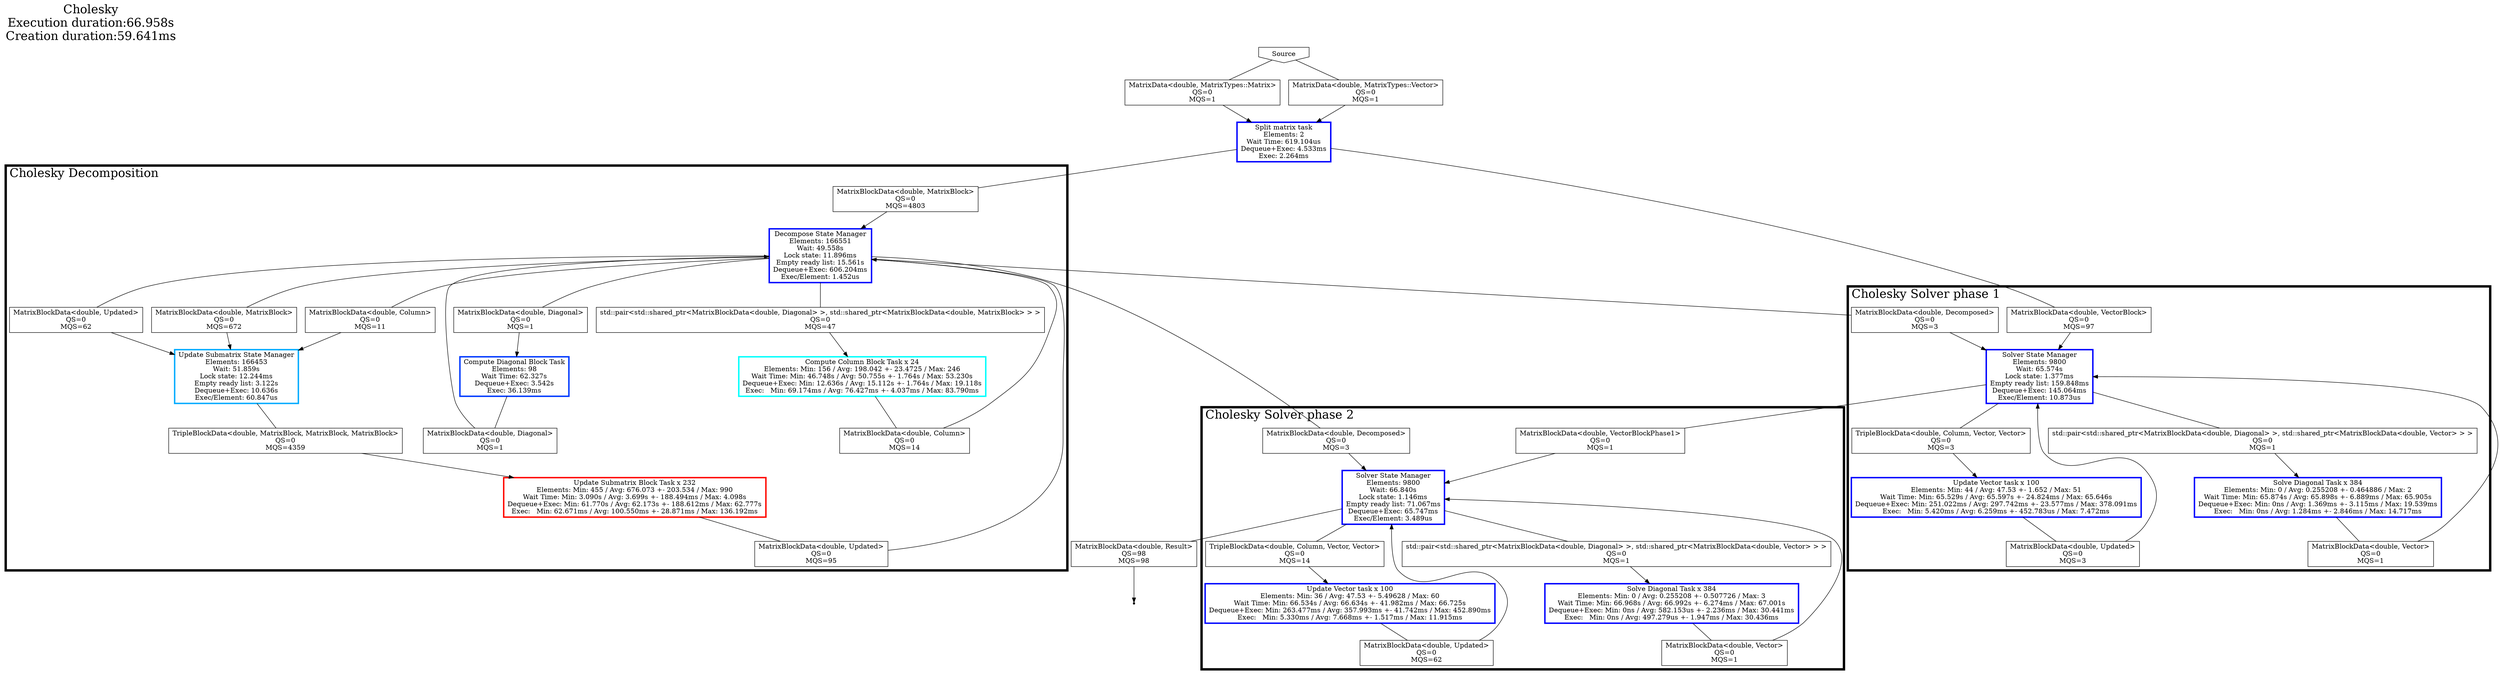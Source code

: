 digraph x0x64d419d5bd90 {
label="Cholesky\nExecution duration:66.958s\nCreation duration:59.641ms"; fontsize=25; penwidth=5; labelloc=top; labeljust=left;
x0x64d419d64180 [label="Source", shape=invhouse];
x0x64d419fc3f50 [label="Sink", shape=point];
x0x64d419d5ddf0 [label="Split matrix task\nElements: 2
Wait Time: 619.104us\nDequeue+Exec: 4.533ms\nExec: 2.264ms\n",shape=rect,color="#0000ff", penwidth=3, style=filled, fillcolor="#ffffffff", fontcolor="#000000ff"];
subgraph clusterx0x64d419d8d4c0 {
label="Cholesky Solver phase 2"; fontsize=25; penwidth=5; fillcolor="#ffffffff";
x0x64d419d6b630 [label="Solver State Manager\nElements: 9800\nWait: 66.840s\nLock state: 1.146ms\nEmpty ready list: 71.067ms\nDequeue+Exec: 65.747ms\nExec/Element: 3.489us",shape=rect,color="#0001ff", penwidth=3, style=filled, fillcolor="#ffffffff", fontcolor="#000000ff"];
x0x64d419faf300 [label="Update Vector task x 100\nElements: Min: 36 / Avg: 47.53 +- 5.49628 / Max: 60
Wait Time: Min: 66.534s / Avg: 66.634s +- 41.982ms / Max: 66.725s\nDequeue+Exec: Min: 263.477ms / Avg: 357.993ms +- 41.742ms / Max: 452.890ms\nExec:   Min: 5.330ms / Avg: 7.668ms +- 1.517ms / Max: 11.915ms\n",shape=rect,color="#0006ff", penwidth=3, style=filled, fillcolor="#ffffffff", fontcolor="#000000ff"];
x0x64d419faf9b0 [label="Solve Diagonal Task x 384\nElements: Min: 0 / Avg: 0.255208 +- 0.507726 / Max: 3
Wait Time: Min: 66.968s / Avg: 66.992s +- 6.274ms / Max: 67.001s\nDequeue+Exec: Min: 0ns / Avg: 582.153us +- 2.236ms / Max: 30.441ms\nExec:   Min: 0ns / Avg: 497.279us +- 1.947ms / Max: 30.436ms\n",shape=rect,color="#0000ff", penwidth=3, style=filled, fillcolor="#ffffffff", fontcolor="#000000ff"];
"edgex0x64d419d6b630MatrixBlockData<double, Decomposed>"[label="MatrixBlockData<double, Decomposed>\nQS=0\nMQS=3", shape=rect];
"edgex0x64d419d6b630MatrixBlockData<double, VectorBlockPhase1>"[label="MatrixBlockData<double, VectorBlockPhase1>\nQS=0\nMQS=1", shape=rect];
"edgex0x64d419d6b630MatrixBlockData<double, Vector>"[label="MatrixBlockData<double, Vector>\nQS=0\nMQS=1", shape=rect];
"edgex0x64d419d6b630MatrixBlockData<double, Updated>"[label="MatrixBlockData<double, Updated>\nQS=0\nMQS=62", shape=rect];
"edgex0x64d419faf300TripleBlockData<double, Column, Vector, Vector>"[label="TripleBlockData<double, Column, Vector, Vector>\nQS=0\nMQS=14", shape=rect];
"edgex0x64d419faf9b0std::pair<std::shared_ptr<MatrixBlockData<double, Diagonal> >, std::shared_ptr<MatrixBlockData<double, Vector> > >"[label="std::pair<std::shared_ptr<MatrixBlockData<double, Diagonal> >, std::shared_ptr<MatrixBlockData<double, Vector> > >\nQS=0\nMQS=1", shape=rect];
}
subgraph clusterx0x64d419db4ac0 {
label="Cholesky Solver phase 1"; fontsize=25; penwidth=5; fillcolor="#ffffffff";
x0x64d419d72270 [label="Solver State Manager\nElements: 9800\nWait: 65.574s\nLock state: 1.377ms\nEmpty ready list: 159.848ms\nDequeue+Exec: 145.064ms\nExec/Element: 10.873us",shape=rect,color="#0002ff", penwidth=3, style=filled, fillcolor="#ffffffff", fontcolor="#000000ff"];
x0x64d419fae4d0 [label="Update Vector task x 100\nElements: Min: 44 / Avg: 47.53 +- 1.652 / Max: 51
Wait Time: Min: 65.529s / Avg: 65.597s +- 24.824ms / Max: 65.646s\nDequeue+Exec: Min: 251.022ms / Avg: 297.742ms +- 23.577ms / Max: 378.091ms\nExec:   Min: 5.420ms / Avg: 6.259ms +- 452.783us / Max: 7.472ms\n",shape=rect,color="#0004ff", penwidth=3, style=filled, fillcolor="#ffffffff", fontcolor="#000000ff"];
x0x64d419fbbaf0 [label="Solve Diagonal Task x 384\nElements: Min: 0 / Avg: 0.255208 +- 0.464886 / Max: 2
Wait Time: Min: 65.874s / Avg: 65.898s +- 6.889ms / Max: 65.905s\nDequeue+Exec: Min: 0ns / Avg: 1.369ms +- 3.115ms / Max: 19.539ms\nExec:   Min: 0ns / Avg: 1.284ms +- 2.846ms / Max: 14.717ms\n",shape=rect,color="#0000ff", penwidth=3, style=filled, fillcolor="#ffffffff", fontcolor="#000000ff"];
"edgex0x64d419d72270MatrixBlockData<double, Decomposed>"[label="MatrixBlockData<double, Decomposed>\nQS=0\nMQS=3", shape=rect];
"edgex0x64d419d72270MatrixBlockData<double, VectorBlock>"[label="MatrixBlockData<double, VectorBlock>\nQS=0\nMQS=97", shape=rect];
"edgex0x64d419d72270MatrixBlockData<double, Vector>"[label="MatrixBlockData<double, Vector>\nQS=0\nMQS=1", shape=rect];
"edgex0x64d419d72270MatrixBlockData<double, Updated>"[label="MatrixBlockData<double, Updated>\nQS=0\nMQS=3", shape=rect];
"edgex0x64d419fae4d0TripleBlockData<double, Column, Vector, Vector>"[label="TripleBlockData<double, Column, Vector, Vector>\nQS=0\nMQS=3", shape=rect];
"edgex0x64d419fbbaf0std::pair<std::shared_ptr<MatrixBlockData<double, Diagonal> >, std::shared_ptr<MatrixBlockData<double, Vector> > >"[label="std::pair<std::shared_ptr<MatrixBlockData<double, Diagonal> >, std::shared_ptr<MatrixBlockData<double, Vector> > >\nQS=0\nMQS=1", shape=rect];
}
subgraph clusterx0x64d419fb0c00 {
label="Cholesky Decomposition"; fontsize=25; penwidth=5; fillcolor="#ffffffff";
x0x64d419d601d0 [label="Decompose State Manager\nElements: 166551\nWait: 49.558s\nLock state: 11.896ms\nEmpty ready list: 15.561s\nDequeue+Exec: 606.204ms\nExec/Element: 1.452us",shape=rect,color="#0009ff", penwidth=3, style=filled, fillcolor="#ffffffff", fontcolor="#000000ff"];
x0x64d419d65520 [label="Update Submatrix State Manager\nElements: 166453\nWait: 51.859s\nLock state: 12.244ms\nEmpty ready list: 3.122s\nDequeue+Exec: 10.636s\nExec/Element: 60.847us",shape=rect,color="#00acff", penwidth=3, style=filled, fillcolor="#ffffffff", fontcolor="#000000ff"];
x0x64d419fb9ba0 [label="Compute Diagonal Block Task\nElements: 98
Wait Time: 62.327s\nDequeue+Exec: 3.542s\nExec: 36.139ms\n",shape=rect,color="#0039ff", penwidth=3, style=filled, fillcolor="#ffffffff", fontcolor="#000000ff"];
x0x64d419fba5e0 [label="Compute Column Block Task x 24\nElements: Min: 156 / Avg: 198.042 +- 23.4725 / Max: 246
Wait Time: Min: 46.748s / Avg: 50.755s +- 1.764s / Max: 53.230s\nDequeue+Exec: Min: 12.636s / Avg: 15.112s +- 1.764s / Max: 19.118s\nExec:   Min: 69.174ms / Avg: 76.427ms +- 4.037ms / Max: 83.790ms\n",shape=rect,color="#00fffd", penwidth=3, style=filled, fillcolor="#ffffffff", fontcolor="#000000ff"];
x0x64d419fbb0c0 [label="Update Submatrix Block Task x 232\nElements: Min: 455 / Avg: 676.073 +- 203.534 / Max: 990
Wait Time: Min: 3.090s / Avg: 3.699s +- 188.494ms / Max: 4.098s\nDequeue+Exec: Min: 61.770s / Avg: 62.173s +- 188.612ms / Max: 62.777s\nExec:   Min: 62.671ms / Avg: 100.550ms +- 28.871ms / Max: 136.192ms\n",shape=rect,color="#ff0800", penwidth=3, style=filled, fillcolor="#ffffffff", fontcolor="#000000ff"];
"edgex0x64d419d601d0MatrixBlockData<double, MatrixBlock>"[label="MatrixBlockData<double, MatrixBlock>\nQS=0\nMQS=4803", shape=rect];
"edgex0x64d419d601d0MatrixBlockData<double, Diagonal>"[label="MatrixBlockData<double, Diagonal>\nQS=0\nMQS=1", shape=rect];
"edgex0x64d419d601d0MatrixBlockData<double, Column>"[label="MatrixBlockData<double, Column>\nQS=0\nMQS=14", shape=rect];
"edgex0x64d419d601d0MatrixBlockData<double, Updated>"[label="MatrixBlockData<double, Updated>\nQS=0\nMQS=95", shape=rect];
"edgex0x64d419d65520MatrixBlockData<double, MatrixBlock>"[label="MatrixBlockData<double, MatrixBlock>\nQS=0\nMQS=672", shape=rect];
"edgex0x64d419d65520MatrixBlockData<double, Column>"[label="MatrixBlockData<double, Column>\nQS=0\nMQS=11", shape=rect];
"edgex0x64d419d65520MatrixBlockData<double, Updated>"[label="MatrixBlockData<double, Updated>\nQS=0\nMQS=62", shape=rect];
"edgex0x64d419fb9ba0MatrixBlockData<double, Diagonal>"[label="MatrixBlockData<double, Diagonal>\nQS=0\nMQS=1", shape=rect];
"edgex0x64d419fba5e0std::pair<std::shared_ptr<MatrixBlockData<double, Diagonal> >, std::shared_ptr<MatrixBlockData<double, MatrixBlock> > >"[label="std::pair<std::shared_ptr<MatrixBlockData<double, Diagonal> >, std::shared_ptr<MatrixBlockData<double, MatrixBlock> > >\nQS=0\nMQS=47", shape=rect];
"edgex0x64d419fbb0c0TripleBlockData<double, MatrixBlock, MatrixBlock, MatrixBlock>"[label="TripleBlockData<double, MatrixBlock, MatrixBlock, MatrixBlock>\nQS=0\nMQS=4359", shape=rect];
}
"edgex0x64d419fc3f50MatrixBlockData<double, Result>"[label="MatrixBlockData<double, Result>\nQS=98\nMQS=98", shape=rect];
"edgex0x64d419d5ddf0MatrixData<double, MatrixTypes::Matrix>"[label="MatrixData<double, MatrixTypes::Matrix>\nQS=0\nMQS=1", shape=rect];
"edgex0x64d419d5ddf0MatrixData<double, MatrixTypes::Vector>"[label="MatrixData<double, MatrixTypes::Vector>\nQS=0\nMQS=1", shape=rect];
"x0x64d419d6b630" -> "edgex0x64d419fc3f50MatrixBlockData<double, Result>"[penwidth=1, dir=none];
"edgex0x64d419fc3f50MatrixBlockData<double, Result>" -> "x0x64d419fc3f50"[penwidth=1];
"x0x64d419d64180" -> "edgex0x64d419d5ddf0MatrixData<double, MatrixTypes::Matrix>"[penwidth=1, dir=none];
"edgex0x64d419d5ddf0MatrixData<double, MatrixTypes::Matrix>" -> "x0x64d419d5ddf0"[penwidth=1];
"x0x64d419d64180" -> "edgex0x64d419d5ddf0MatrixData<double, MatrixTypes::Vector>"[penwidth=1, dir=none];
"edgex0x64d419d5ddf0MatrixData<double, MatrixTypes::Vector>" -> "x0x64d419d5ddf0"[penwidth=1];
"x0x64d419d601d0" -> "edgex0x64d419d6b630MatrixBlockData<double, Decomposed>"[penwidth=1, dir=none];
"edgex0x64d419d6b630MatrixBlockData<double, Decomposed>" -> "x0x64d419d6b630"[penwidth=1];
"x0x64d419d72270" -> "edgex0x64d419d6b630MatrixBlockData<double, VectorBlockPhase1>"[penwidth=1, dir=none];
"edgex0x64d419d6b630MatrixBlockData<double, VectorBlockPhase1>" -> "x0x64d419d6b630"[penwidth=1];
"x0x64d419faf9b0" -> "edgex0x64d419d6b630MatrixBlockData<double, Vector>"[penwidth=1, dir=none];
"edgex0x64d419d6b630MatrixBlockData<double, Vector>" -> "x0x64d419d6b630"[penwidth=1];
"x0x64d419faf300" -> "edgex0x64d419d6b630MatrixBlockData<double, Updated>"[penwidth=1, dir=none];
"edgex0x64d419d6b630MatrixBlockData<double, Updated>" -> "x0x64d419d6b630"[penwidth=1];
"x0x64d419d6b630" -> "edgex0x64d419faf300TripleBlockData<double, Column, Vector, Vector>"[penwidth=1, dir=none];
"edgex0x64d419faf300TripleBlockData<double, Column, Vector, Vector>" -> "x0x64d419faf300"[penwidth=1];
"x0x64d419d6b630" -> "edgex0x64d419faf9b0std::pair<std::shared_ptr<MatrixBlockData<double, Diagonal> >, std::shared_ptr<MatrixBlockData<double, Vector> > >"[penwidth=1, dir=none];
"edgex0x64d419faf9b0std::pair<std::shared_ptr<MatrixBlockData<double, Diagonal> >, std::shared_ptr<MatrixBlockData<double, Vector> > >" -> "x0x64d419faf9b0"[penwidth=1];
"x0x64d419d601d0" -> "edgex0x64d419d72270MatrixBlockData<double, Decomposed>"[penwidth=1, dir=none];
"edgex0x64d419d72270MatrixBlockData<double, Decomposed>" -> "x0x64d419d72270"[penwidth=1];
"x0x64d419d5ddf0" -> "edgex0x64d419d72270MatrixBlockData<double, VectorBlock>"[penwidth=1, dir=none];
"edgex0x64d419d72270MatrixBlockData<double, VectorBlock>" -> "x0x64d419d72270"[penwidth=1];
"x0x64d419fbbaf0" -> "edgex0x64d419d72270MatrixBlockData<double, Vector>"[penwidth=1, dir=none];
"edgex0x64d419d72270MatrixBlockData<double, Vector>" -> "x0x64d419d72270"[penwidth=1];
"x0x64d419fae4d0" -> "edgex0x64d419d72270MatrixBlockData<double, Updated>"[penwidth=1, dir=none];
"edgex0x64d419d72270MatrixBlockData<double, Updated>" -> "x0x64d419d72270"[penwidth=1];
"x0x64d419d72270" -> "edgex0x64d419fae4d0TripleBlockData<double, Column, Vector, Vector>"[penwidth=1, dir=none];
"edgex0x64d419fae4d0TripleBlockData<double, Column, Vector, Vector>" -> "x0x64d419fae4d0"[penwidth=1];
"x0x64d419d72270" -> "edgex0x64d419fbbaf0std::pair<std::shared_ptr<MatrixBlockData<double, Diagonal> >, std::shared_ptr<MatrixBlockData<double, Vector> > >"[penwidth=1, dir=none];
"edgex0x64d419fbbaf0std::pair<std::shared_ptr<MatrixBlockData<double, Diagonal> >, std::shared_ptr<MatrixBlockData<double, Vector> > >" -> "x0x64d419fbbaf0"[penwidth=1];
"x0x64d419d5ddf0" -> "edgex0x64d419d601d0MatrixBlockData<double, MatrixBlock>"[penwidth=1, dir=none];
"edgex0x64d419d601d0MatrixBlockData<double, MatrixBlock>" -> "x0x64d419d601d0"[penwidth=1];
"x0x64d419fb9ba0" -> "edgex0x64d419d601d0MatrixBlockData<double, Diagonal>"[penwidth=1, dir=none];
"edgex0x64d419d601d0MatrixBlockData<double, Diagonal>" -> "x0x64d419d601d0"[penwidth=1];
"x0x64d419fba5e0" -> "edgex0x64d419d601d0MatrixBlockData<double, Column>"[penwidth=1, dir=none];
"edgex0x64d419d601d0MatrixBlockData<double, Column>" -> "x0x64d419d601d0"[penwidth=1];
"x0x64d419fbb0c0" -> "edgex0x64d419d601d0MatrixBlockData<double, Updated>"[penwidth=1, dir=none];
"edgex0x64d419d601d0MatrixBlockData<double, Updated>" -> "x0x64d419d601d0"[penwidth=1];
"x0x64d419d601d0" -> "edgex0x64d419d65520MatrixBlockData<double, MatrixBlock>"[penwidth=1, dir=none];
"edgex0x64d419d65520MatrixBlockData<double, MatrixBlock>" -> "x0x64d419d65520"[penwidth=1];
"x0x64d419d601d0" -> "edgex0x64d419d65520MatrixBlockData<double, Column>"[penwidth=1, dir=none];
"edgex0x64d419d65520MatrixBlockData<double, Column>" -> "x0x64d419d65520"[penwidth=1];
"x0x64d419d601d0" -> "edgex0x64d419d65520MatrixBlockData<double, Updated>"[penwidth=1, dir=none];
"edgex0x64d419d65520MatrixBlockData<double, Updated>" -> "x0x64d419d65520"[penwidth=1];
"x0x64d419d601d0" -> "edgex0x64d419fb9ba0MatrixBlockData<double, Diagonal>"[penwidth=1, dir=none];
"edgex0x64d419fb9ba0MatrixBlockData<double, Diagonal>" -> "x0x64d419fb9ba0"[penwidth=1];
"x0x64d419d601d0" -> "edgex0x64d419fba5e0std::pair<std::shared_ptr<MatrixBlockData<double, Diagonal> >, std::shared_ptr<MatrixBlockData<double, MatrixBlock> > >"[penwidth=1, dir=none];
"edgex0x64d419fba5e0std::pair<std::shared_ptr<MatrixBlockData<double, Diagonal> >, std::shared_ptr<MatrixBlockData<double, MatrixBlock> > >" -> "x0x64d419fba5e0"[penwidth=1];
"x0x64d419d65520" -> "edgex0x64d419fbb0c0TripleBlockData<double, MatrixBlock, MatrixBlock, MatrixBlock>"[penwidth=1, dir=none];
"edgex0x64d419fbb0c0TripleBlockData<double, MatrixBlock, MatrixBlock, MatrixBlock>" -> "x0x64d419fbb0c0"[penwidth=1];
}

